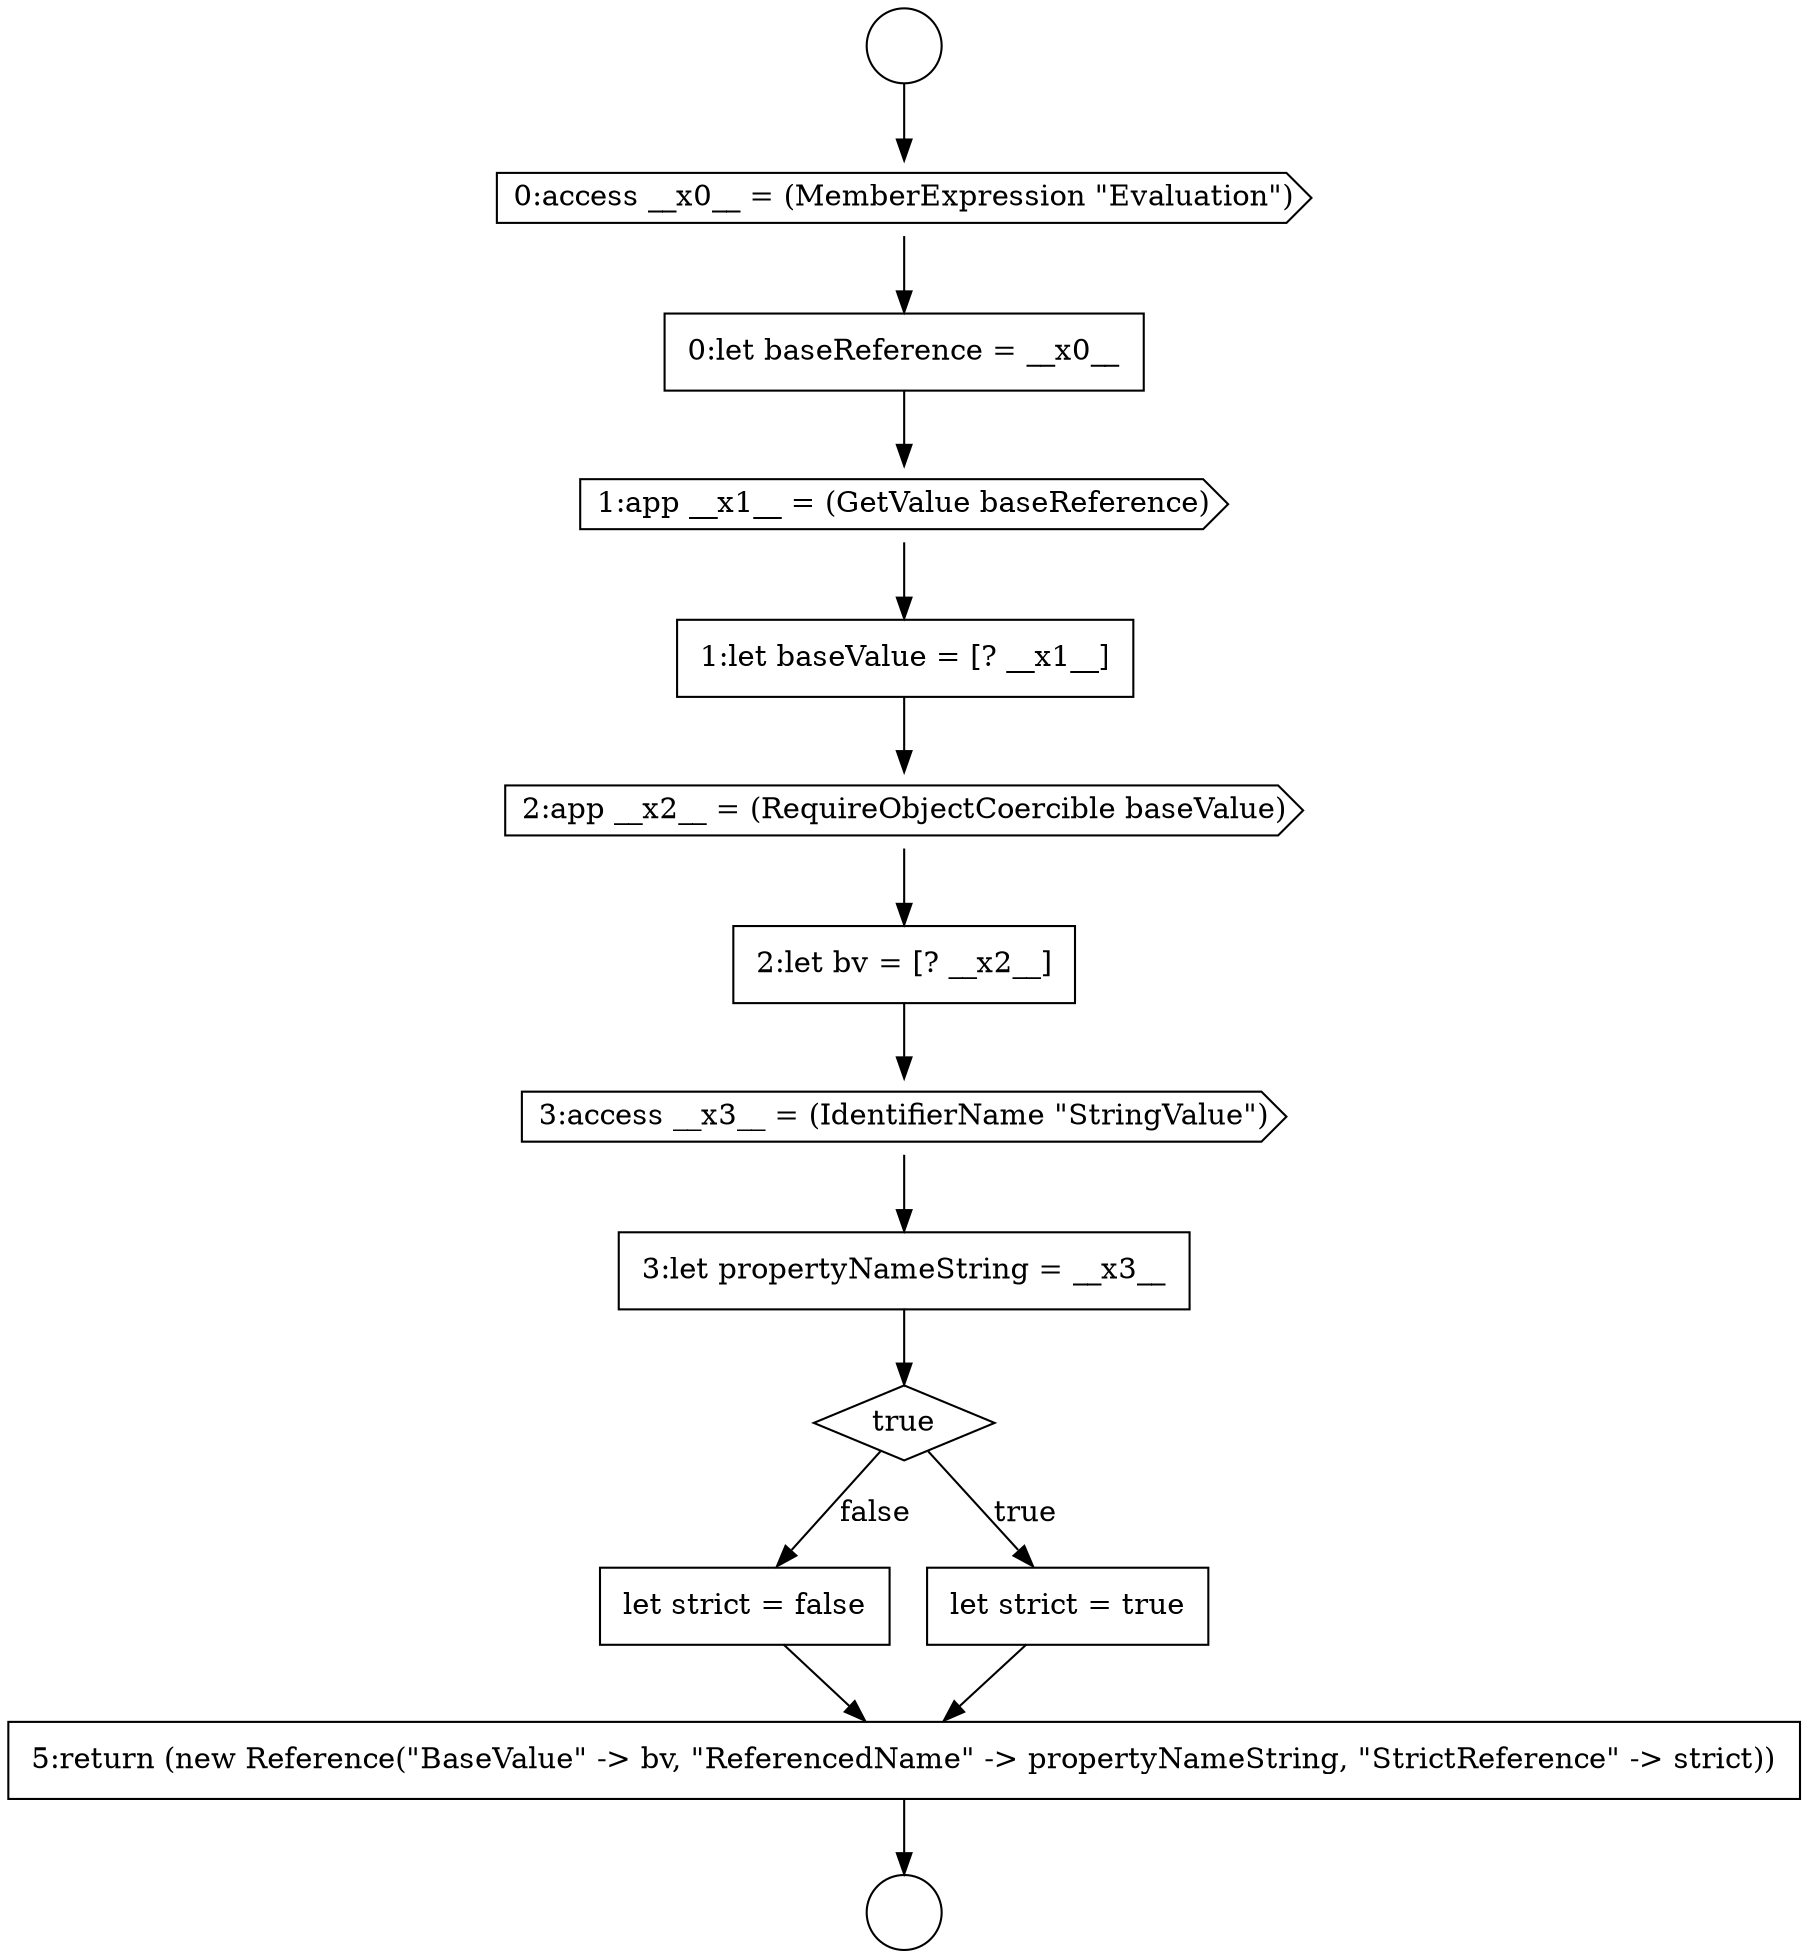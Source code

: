 digraph {
  node3919 [shape=circle label=" " color="black" fillcolor="white" style=filled]
  node3923 [shape=none, margin=0, label=<<font color="black">
    <table border="0" cellborder="1" cellspacing="0" cellpadding="10">
      <tr><td align="left">1:let baseValue = [? __x1__]</td></tr>
    </table>
  </font>> color="black" fillcolor="white" style=filled]
  node3922 [shape=cds, label=<<font color="black">1:app __x1__ = (GetValue baseReference)</font>> color="black" fillcolor="white" style=filled]
  node3920 [shape=cds, label=<<font color="black">0:access __x0__ = (MemberExpression &quot;Evaluation&quot;)</font>> color="black" fillcolor="white" style=filled]
  node3925 [shape=none, margin=0, label=<<font color="black">
    <table border="0" cellborder="1" cellspacing="0" cellpadding="10">
      <tr><td align="left">2:let bv = [? __x2__]</td></tr>
    </table>
  </font>> color="black" fillcolor="white" style=filled]
  node3921 [shape=none, margin=0, label=<<font color="black">
    <table border="0" cellborder="1" cellspacing="0" cellpadding="10">
      <tr><td align="left">0:let baseReference = __x0__</td></tr>
    </table>
  </font>> color="black" fillcolor="white" style=filled]
  node3918 [shape=circle label=" " color="black" fillcolor="white" style=filled]
  node3924 [shape=cds, label=<<font color="black">2:app __x2__ = (RequireObjectCoercible baseValue)</font>> color="black" fillcolor="white" style=filled]
  node3930 [shape=none, margin=0, label=<<font color="black">
    <table border="0" cellborder="1" cellspacing="0" cellpadding="10">
      <tr><td align="left">let strict = false</td></tr>
    </table>
  </font>> color="black" fillcolor="white" style=filled]
  node3927 [shape=none, margin=0, label=<<font color="black">
    <table border="0" cellborder="1" cellspacing="0" cellpadding="10">
      <tr><td align="left">3:let propertyNameString = __x3__</td></tr>
    </table>
  </font>> color="black" fillcolor="white" style=filled]
  node3926 [shape=cds, label=<<font color="black">3:access __x3__ = (IdentifierName &quot;StringValue&quot;)</font>> color="black" fillcolor="white" style=filled]
  node3931 [shape=none, margin=0, label=<<font color="black">
    <table border="0" cellborder="1" cellspacing="0" cellpadding="10">
      <tr><td align="left">5:return (new Reference(&quot;BaseValue&quot; -&gt; bv, &quot;ReferencedName&quot; -&gt; propertyNameString, &quot;StrictReference&quot; -&gt; strict))</td></tr>
    </table>
  </font>> color="black" fillcolor="white" style=filled]
  node3928 [shape=diamond, label=<<font color="black">true</font>> color="black" fillcolor="white" style=filled]
  node3929 [shape=none, margin=0, label=<<font color="black">
    <table border="0" cellborder="1" cellspacing="0" cellpadding="10">
      <tr><td align="left">let strict = true</td></tr>
    </table>
  </font>> color="black" fillcolor="white" style=filled]
  node3923 -> node3924 [ color="black"]
  node3926 -> node3927 [ color="black"]
  node3931 -> node3919 [ color="black"]
  node3928 -> node3929 [label=<<font color="black">true</font>> color="black"]
  node3928 -> node3930 [label=<<font color="black">false</font>> color="black"]
  node3918 -> node3920 [ color="black"]
  node3920 -> node3921 [ color="black"]
  node3921 -> node3922 [ color="black"]
  node3924 -> node3925 [ color="black"]
  node3927 -> node3928 [ color="black"]
  node3925 -> node3926 [ color="black"]
  node3929 -> node3931 [ color="black"]
  node3922 -> node3923 [ color="black"]
  node3930 -> node3931 [ color="black"]
}
